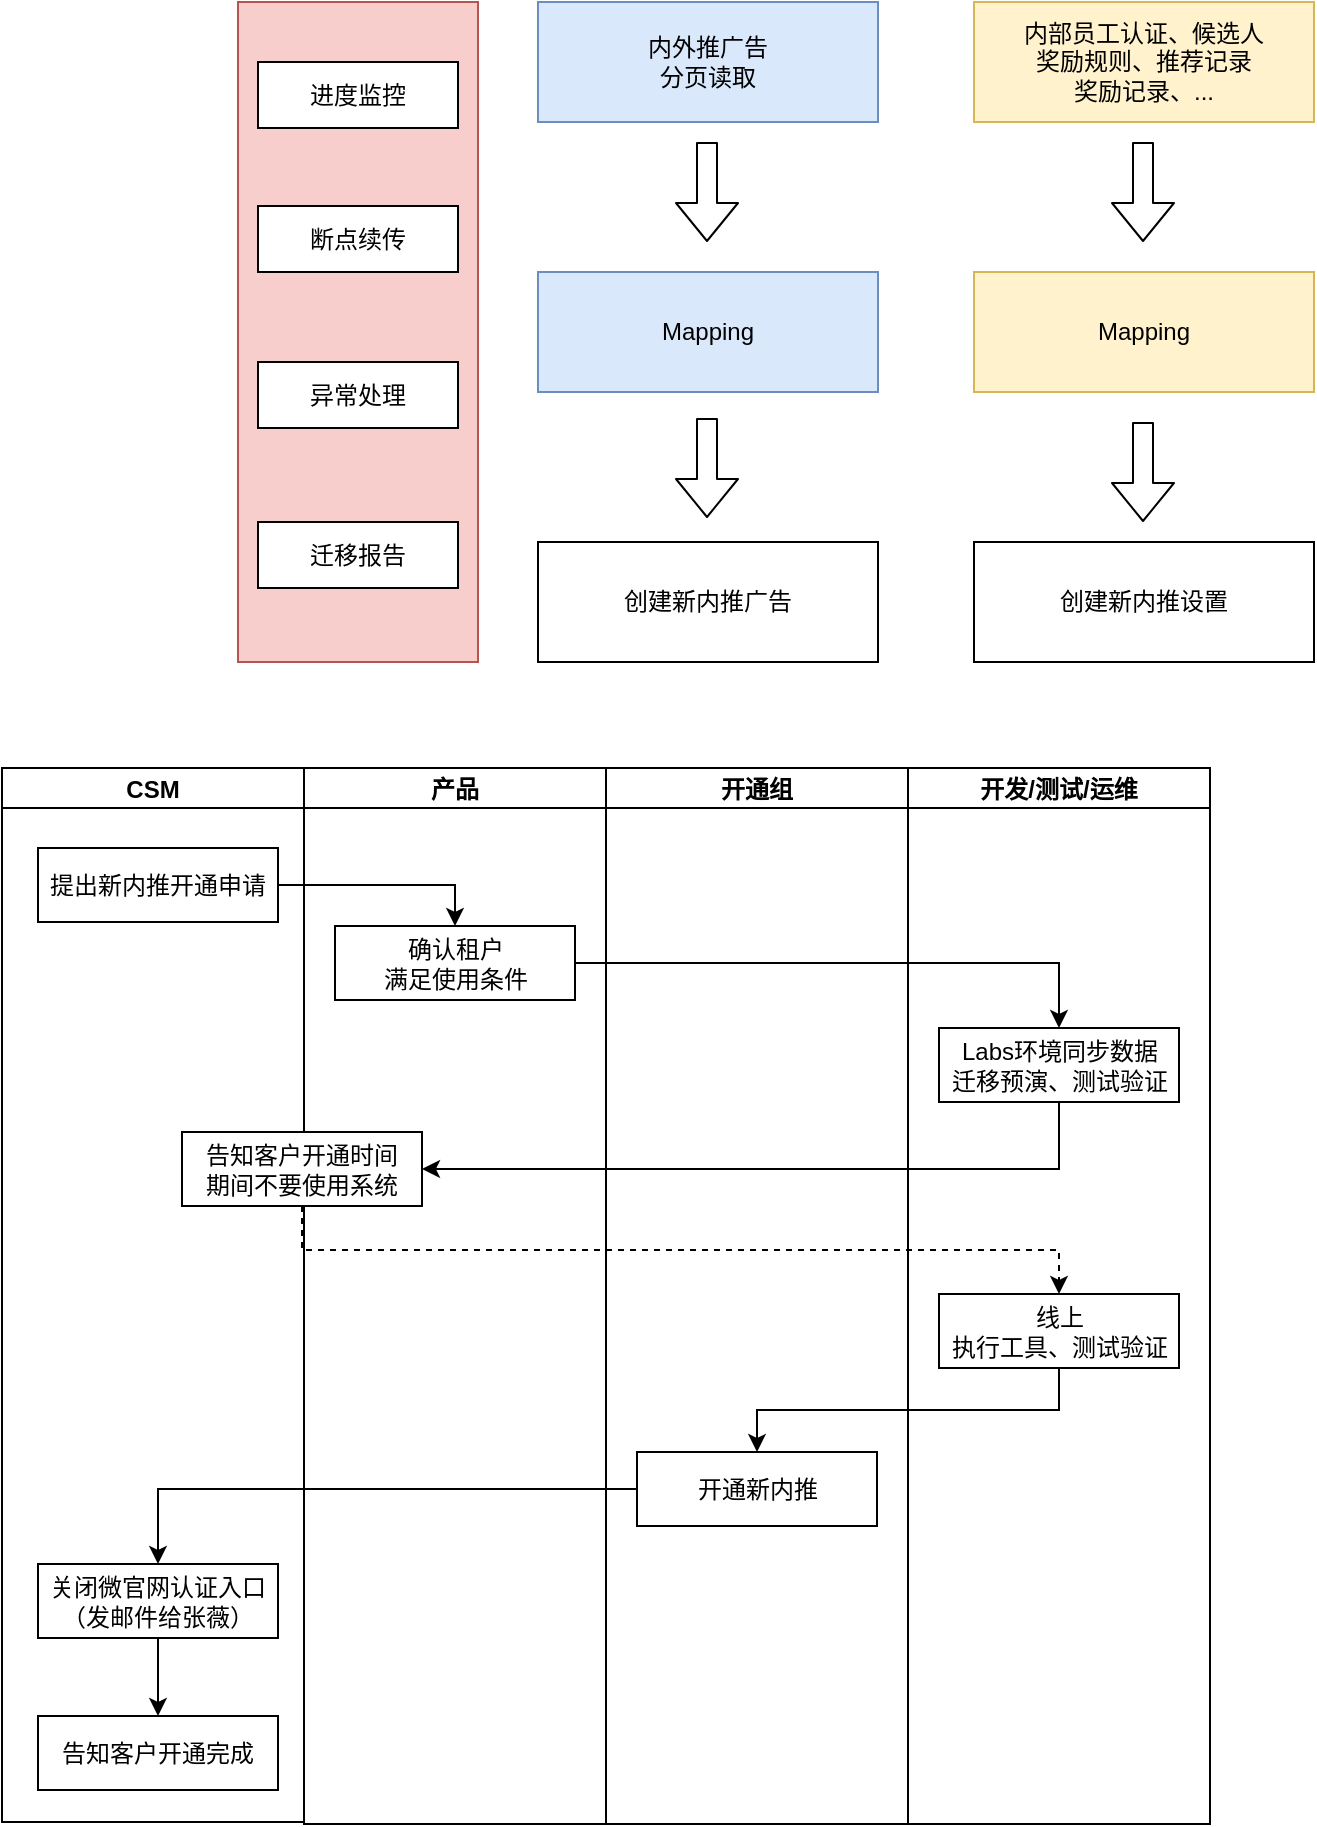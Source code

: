 <mxfile version="14.2.7" type="github">
  <diagram id="opj6cQ-oHb-ZNiN98mbR" name="Page-1">
    <mxGraphModel dx="1422" dy="839" grid="0" gridSize="10" guides="1" tooltips="1" connect="1" arrows="1" fold="1" page="1" pageScale="1" pageWidth="1169" pageHeight="1654" math="0" shadow="0">
      <root>
        <mxCell id="0" />
        <mxCell id="1" parent="0" />
        <mxCell id="UxDuM7FgH8RK6ok0w7r7-1" value="&lt;br&gt;&lt;br&gt;&lt;br&gt;&lt;br&gt;&lt;br&gt;&lt;br&gt;" style="rounded=0;whiteSpace=wrap;html=1;fillColor=#f8cecc;strokeColor=#b85450;" parent="1" vertex="1">
          <mxGeometry x="293" y="28" width="120" height="330" as="geometry" />
        </mxCell>
        <mxCell id="UxDuM7FgH8RK6ok0w7r7-2" value="内外推广告&lt;br&gt;分页读取" style="rounded=0;whiteSpace=wrap;html=1;fillColor=#dae8fc;strokeColor=#6c8ebf;" parent="1" vertex="1">
          <mxGeometry x="443" y="28" width="170" height="60" as="geometry" />
        </mxCell>
        <mxCell id="UxDuM7FgH8RK6ok0w7r7-3" value="Mapping" style="rounded=0;whiteSpace=wrap;html=1;fillColor=#dae8fc;strokeColor=#6c8ebf;" parent="1" vertex="1">
          <mxGeometry x="443" y="163" width="170" height="60" as="geometry" />
        </mxCell>
        <mxCell id="UxDuM7FgH8RK6ok0w7r7-4" value="创建新内推广告" style="rounded=0;whiteSpace=wrap;html=1;" parent="1" vertex="1">
          <mxGeometry x="443" y="298" width="170" height="60" as="geometry" />
        </mxCell>
        <mxCell id="UxDuM7FgH8RK6ok0w7r7-8" value="内部员工认证、候选人&lt;br&gt;奖励规则、推荐记录&lt;br&gt;奖励记录、..." style="rounded=0;whiteSpace=wrap;html=1;fillColor=#fff2cc;strokeColor=#d6b656;" parent="1" vertex="1">
          <mxGeometry x="661" y="28" width="170" height="60" as="geometry" />
        </mxCell>
        <mxCell id="UxDuM7FgH8RK6ok0w7r7-9" value="Mapping" style="rounded=0;whiteSpace=wrap;html=1;fillColor=#fff2cc;strokeColor=#d6b656;" parent="1" vertex="1">
          <mxGeometry x="661" y="163" width="170" height="60" as="geometry" />
        </mxCell>
        <mxCell id="UxDuM7FgH8RK6ok0w7r7-10" value="创建新内推设置" style="rounded=0;whiteSpace=wrap;html=1;" parent="1" vertex="1">
          <mxGeometry x="661" y="298" width="170" height="60" as="geometry" />
        </mxCell>
        <mxCell id="UxDuM7FgH8RK6ok0w7r7-14" value="&lt;span&gt;进度监控&lt;/span&gt;" style="rounded=0;whiteSpace=wrap;html=1;" parent="1" vertex="1">
          <mxGeometry x="303" y="58" width="100" height="33" as="geometry" />
        </mxCell>
        <mxCell id="UxDuM7FgH8RK6ok0w7r7-15" value="断点续传" style="rounded=0;whiteSpace=wrap;html=1;" parent="1" vertex="1">
          <mxGeometry x="303" y="130" width="100" height="33" as="geometry" />
        </mxCell>
        <mxCell id="UxDuM7FgH8RK6ok0w7r7-16" value="异常处理" style="rounded=0;whiteSpace=wrap;html=1;" parent="1" vertex="1">
          <mxGeometry x="303" y="208" width="100" height="33" as="geometry" />
        </mxCell>
        <mxCell id="UxDuM7FgH8RK6ok0w7r7-17" value="迁移报告" style="rounded=0;whiteSpace=wrap;html=1;" parent="1" vertex="1">
          <mxGeometry x="303" y="288" width="100" height="33" as="geometry" />
        </mxCell>
        <mxCell id="UxDuM7FgH8RK6ok0w7r7-18" value="" style="shape=flexArrow;endArrow=classic;html=1;" parent="1" edge="1">
          <mxGeometry width="50" height="50" relative="1" as="geometry">
            <mxPoint x="527.5" y="98" as="sourcePoint" />
            <mxPoint x="527.5" y="148" as="targetPoint" />
          </mxGeometry>
        </mxCell>
        <mxCell id="UxDuM7FgH8RK6ok0w7r7-20" value="" style="shape=flexArrow;endArrow=classic;html=1;" parent="1" edge="1">
          <mxGeometry width="50" height="50" relative="1" as="geometry">
            <mxPoint x="745.5" y="98" as="sourcePoint" />
            <mxPoint x="745.5" y="148" as="targetPoint" />
          </mxGeometry>
        </mxCell>
        <mxCell id="UxDuM7FgH8RK6ok0w7r7-21" value="" style="shape=flexArrow;endArrow=classic;html=1;" parent="1" edge="1">
          <mxGeometry width="50" height="50" relative="1" as="geometry">
            <mxPoint x="527.5" y="236" as="sourcePoint" />
            <mxPoint x="527.5" y="286" as="targetPoint" />
          </mxGeometry>
        </mxCell>
        <mxCell id="UxDuM7FgH8RK6ok0w7r7-22" value="" style="shape=flexArrow;endArrow=classic;html=1;" parent="1" edge="1">
          <mxGeometry width="50" height="50" relative="1" as="geometry">
            <mxPoint x="745.5" y="238" as="sourcePoint" />
            <mxPoint x="745.5" y="288" as="targetPoint" />
          </mxGeometry>
        </mxCell>
        <mxCell id="nGThB-1KO8apslphqAMO-1" value="CSM" style="swimlane;startSize=20;" vertex="1" parent="1">
          <mxGeometry x="175" y="411" width="151" height="527" as="geometry" />
        </mxCell>
        <mxCell id="nGThB-1KO8apslphqAMO-6" value="提出新内推开通申请" style="rounded=0;whiteSpace=wrap;html=1;" vertex="1" parent="nGThB-1KO8apslphqAMO-1">
          <mxGeometry x="18" y="40" width="120" height="37" as="geometry" />
        </mxCell>
        <mxCell id="nGThB-1KO8apslphqAMO-26" style="edgeStyle=orthogonalEdgeStyle;rounded=0;orthogonalLoop=1;jettySize=auto;html=1;exitX=0.5;exitY=1;exitDx=0;exitDy=0;" edge="1" parent="nGThB-1KO8apslphqAMO-1" source="nGThB-1KO8apslphqAMO-23" target="nGThB-1KO8apslphqAMO-25">
          <mxGeometry relative="1" as="geometry" />
        </mxCell>
        <mxCell id="nGThB-1KO8apslphqAMO-23" value="关闭微官网认证入口&lt;br&gt;（发邮件给张薇）" style="rounded=0;whiteSpace=wrap;html=1;" vertex="1" parent="nGThB-1KO8apslphqAMO-1">
          <mxGeometry x="18" y="398" width="120" height="37" as="geometry" />
        </mxCell>
        <mxCell id="nGThB-1KO8apslphqAMO-25" value="告知客户开通完成" style="rounded=0;whiteSpace=wrap;html=1;" vertex="1" parent="nGThB-1KO8apslphqAMO-1">
          <mxGeometry x="18" y="474" width="120" height="37" as="geometry" />
        </mxCell>
        <mxCell id="nGThB-1KO8apslphqAMO-3" value="产品" style="swimlane;startSize=20;" vertex="1" parent="1">
          <mxGeometry x="326" y="411" width="151" height="528" as="geometry" />
        </mxCell>
        <mxCell id="nGThB-1KO8apslphqAMO-16" value="确认租户&lt;br&gt;满足使用条件" style="rounded=0;whiteSpace=wrap;html=1;" vertex="1" parent="nGThB-1KO8apslphqAMO-3">
          <mxGeometry x="15.5" y="79" width="120" height="37" as="geometry" />
        </mxCell>
        <mxCell id="nGThB-1KO8apslphqAMO-4" value="开通组" style="swimlane;startSize=20;" vertex="1" parent="1">
          <mxGeometry x="477" y="411" width="151" height="528" as="geometry" />
        </mxCell>
        <mxCell id="nGThB-1KO8apslphqAMO-21" value="开通新内推" style="rounded=0;whiteSpace=wrap;html=1;" vertex="1" parent="nGThB-1KO8apslphqAMO-4">
          <mxGeometry x="15.5" y="342" width="120" height="37" as="geometry" />
        </mxCell>
        <mxCell id="nGThB-1KO8apslphqAMO-5" value="开发/测试/运维" style="swimlane;startSize=20;" vertex="1" parent="1">
          <mxGeometry x="628" y="411" width="151" height="528" as="geometry" />
        </mxCell>
        <mxCell id="nGThB-1KO8apslphqAMO-12" value="Labs环境同步数据&lt;br&gt;迁移预演、测试验证" style="rounded=0;whiteSpace=wrap;html=1;" vertex="1" parent="nGThB-1KO8apslphqAMO-5">
          <mxGeometry x="15.5" y="130" width="120" height="37" as="geometry" />
        </mxCell>
        <mxCell id="nGThB-1KO8apslphqAMO-19" value="线上&lt;br&gt;执行工具、测试验证" style="rounded=0;whiteSpace=wrap;html=1;" vertex="1" parent="nGThB-1KO8apslphqAMO-5">
          <mxGeometry x="15.5" y="263" width="120" height="37" as="geometry" />
        </mxCell>
        <mxCell id="nGThB-1KO8apslphqAMO-14" style="edgeStyle=orthogonalEdgeStyle;rounded=0;orthogonalLoop=1;jettySize=auto;html=1;exitX=0.5;exitY=1;exitDx=0;exitDy=0;entryX=1;entryY=0.5;entryDx=0;entryDy=0;" edge="1" parent="1" source="nGThB-1KO8apslphqAMO-12" target="nGThB-1KO8apslphqAMO-11">
          <mxGeometry relative="1" as="geometry" />
        </mxCell>
        <mxCell id="nGThB-1KO8apslphqAMO-15" style="edgeStyle=orthogonalEdgeStyle;rounded=0;orthogonalLoop=1;jettySize=auto;html=1;exitX=1;exitY=0.5;exitDx=0;exitDy=0;" edge="1" parent="1" source="nGThB-1KO8apslphqAMO-6" target="nGThB-1KO8apslphqAMO-16">
          <mxGeometry relative="1" as="geometry">
            <mxPoint x="401.5" y="501" as="targetPoint" />
          </mxGeometry>
        </mxCell>
        <mxCell id="nGThB-1KO8apslphqAMO-18" style="edgeStyle=orthogonalEdgeStyle;rounded=0;orthogonalLoop=1;jettySize=auto;html=1;exitX=1;exitY=0.5;exitDx=0;exitDy=0;" edge="1" parent="1" source="nGThB-1KO8apslphqAMO-16" target="nGThB-1KO8apslphqAMO-12">
          <mxGeometry relative="1" as="geometry">
            <mxPoint x="687" y="624" as="targetPoint" />
          </mxGeometry>
        </mxCell>
        <mxCell id="nGThB-1KO8apslphqAMO-20" style="edgeStyle=orthogonalEdgeStyle;rounded=0;orthogonalLoop=1;jettySize=auto;html=1;exitX=0.5;exitY=1;exitDx=0;exitDy=0;dashed=1;" edge="1" parent="1" source="nGThB-1KO8apslphqAMO-11" target="nGThB-1KO8apslphqAMO-19">
          <mxGeometry relative="1" as="geometry" />
        </mxCell>
        <mxCell id="nGThB-1KO8apslphqAMO-11" value="告知客户开通时间&lt;br&gt;期间不要使用系统" style="rounded=0;whiteSpace=wrap;html=1;" vertex="1" parent="1">
          <mxGeometry x="265" y="593" width="120" height="37" as="geometry" />
        </mxCell>
        <mxCell id="nGThB-1KO8apslphqAMO-22" style="edgeStyle=orthogonalEdgeStyle;rounded=0;orthogonalLoop=1;jettySize=auto;html=1;exitX=0.5;exitY=1;exitDx=0;exitDy=0;entryX=0.5;entryY=0;entryDx=0;entryDy=0;" edge="1" parent="1" source="nGThB-1KO8apslphqAMO-19" target="nGThB-1KO8apslphqAMO-21">
          <mxGeometry relative="1" as="geometry" />
        </mxCell>
        <mxCell id="nGThB-1KO8apslphqAMO-24" style="edgeStyle=orthogonalEdgeStyle;rounded=0;orthogonalLoop=1;jettySize=auto;html=1;exitX=0;exitY=0.5;exitDx=0;exitDy=0;entryX=0.5;entryY=0;entryDx=0;entryDy=0;" edge="1" parent="1" source="nGThB-1KO8apslphqAMO-21" target="nGThB-1KO8apslphqAMO-23">
          <mxGeometry relative="1" as="geometry" />
        </mxCell>
      </root>
    </mxGraphModel>
  </diagram>
</mxfile>
